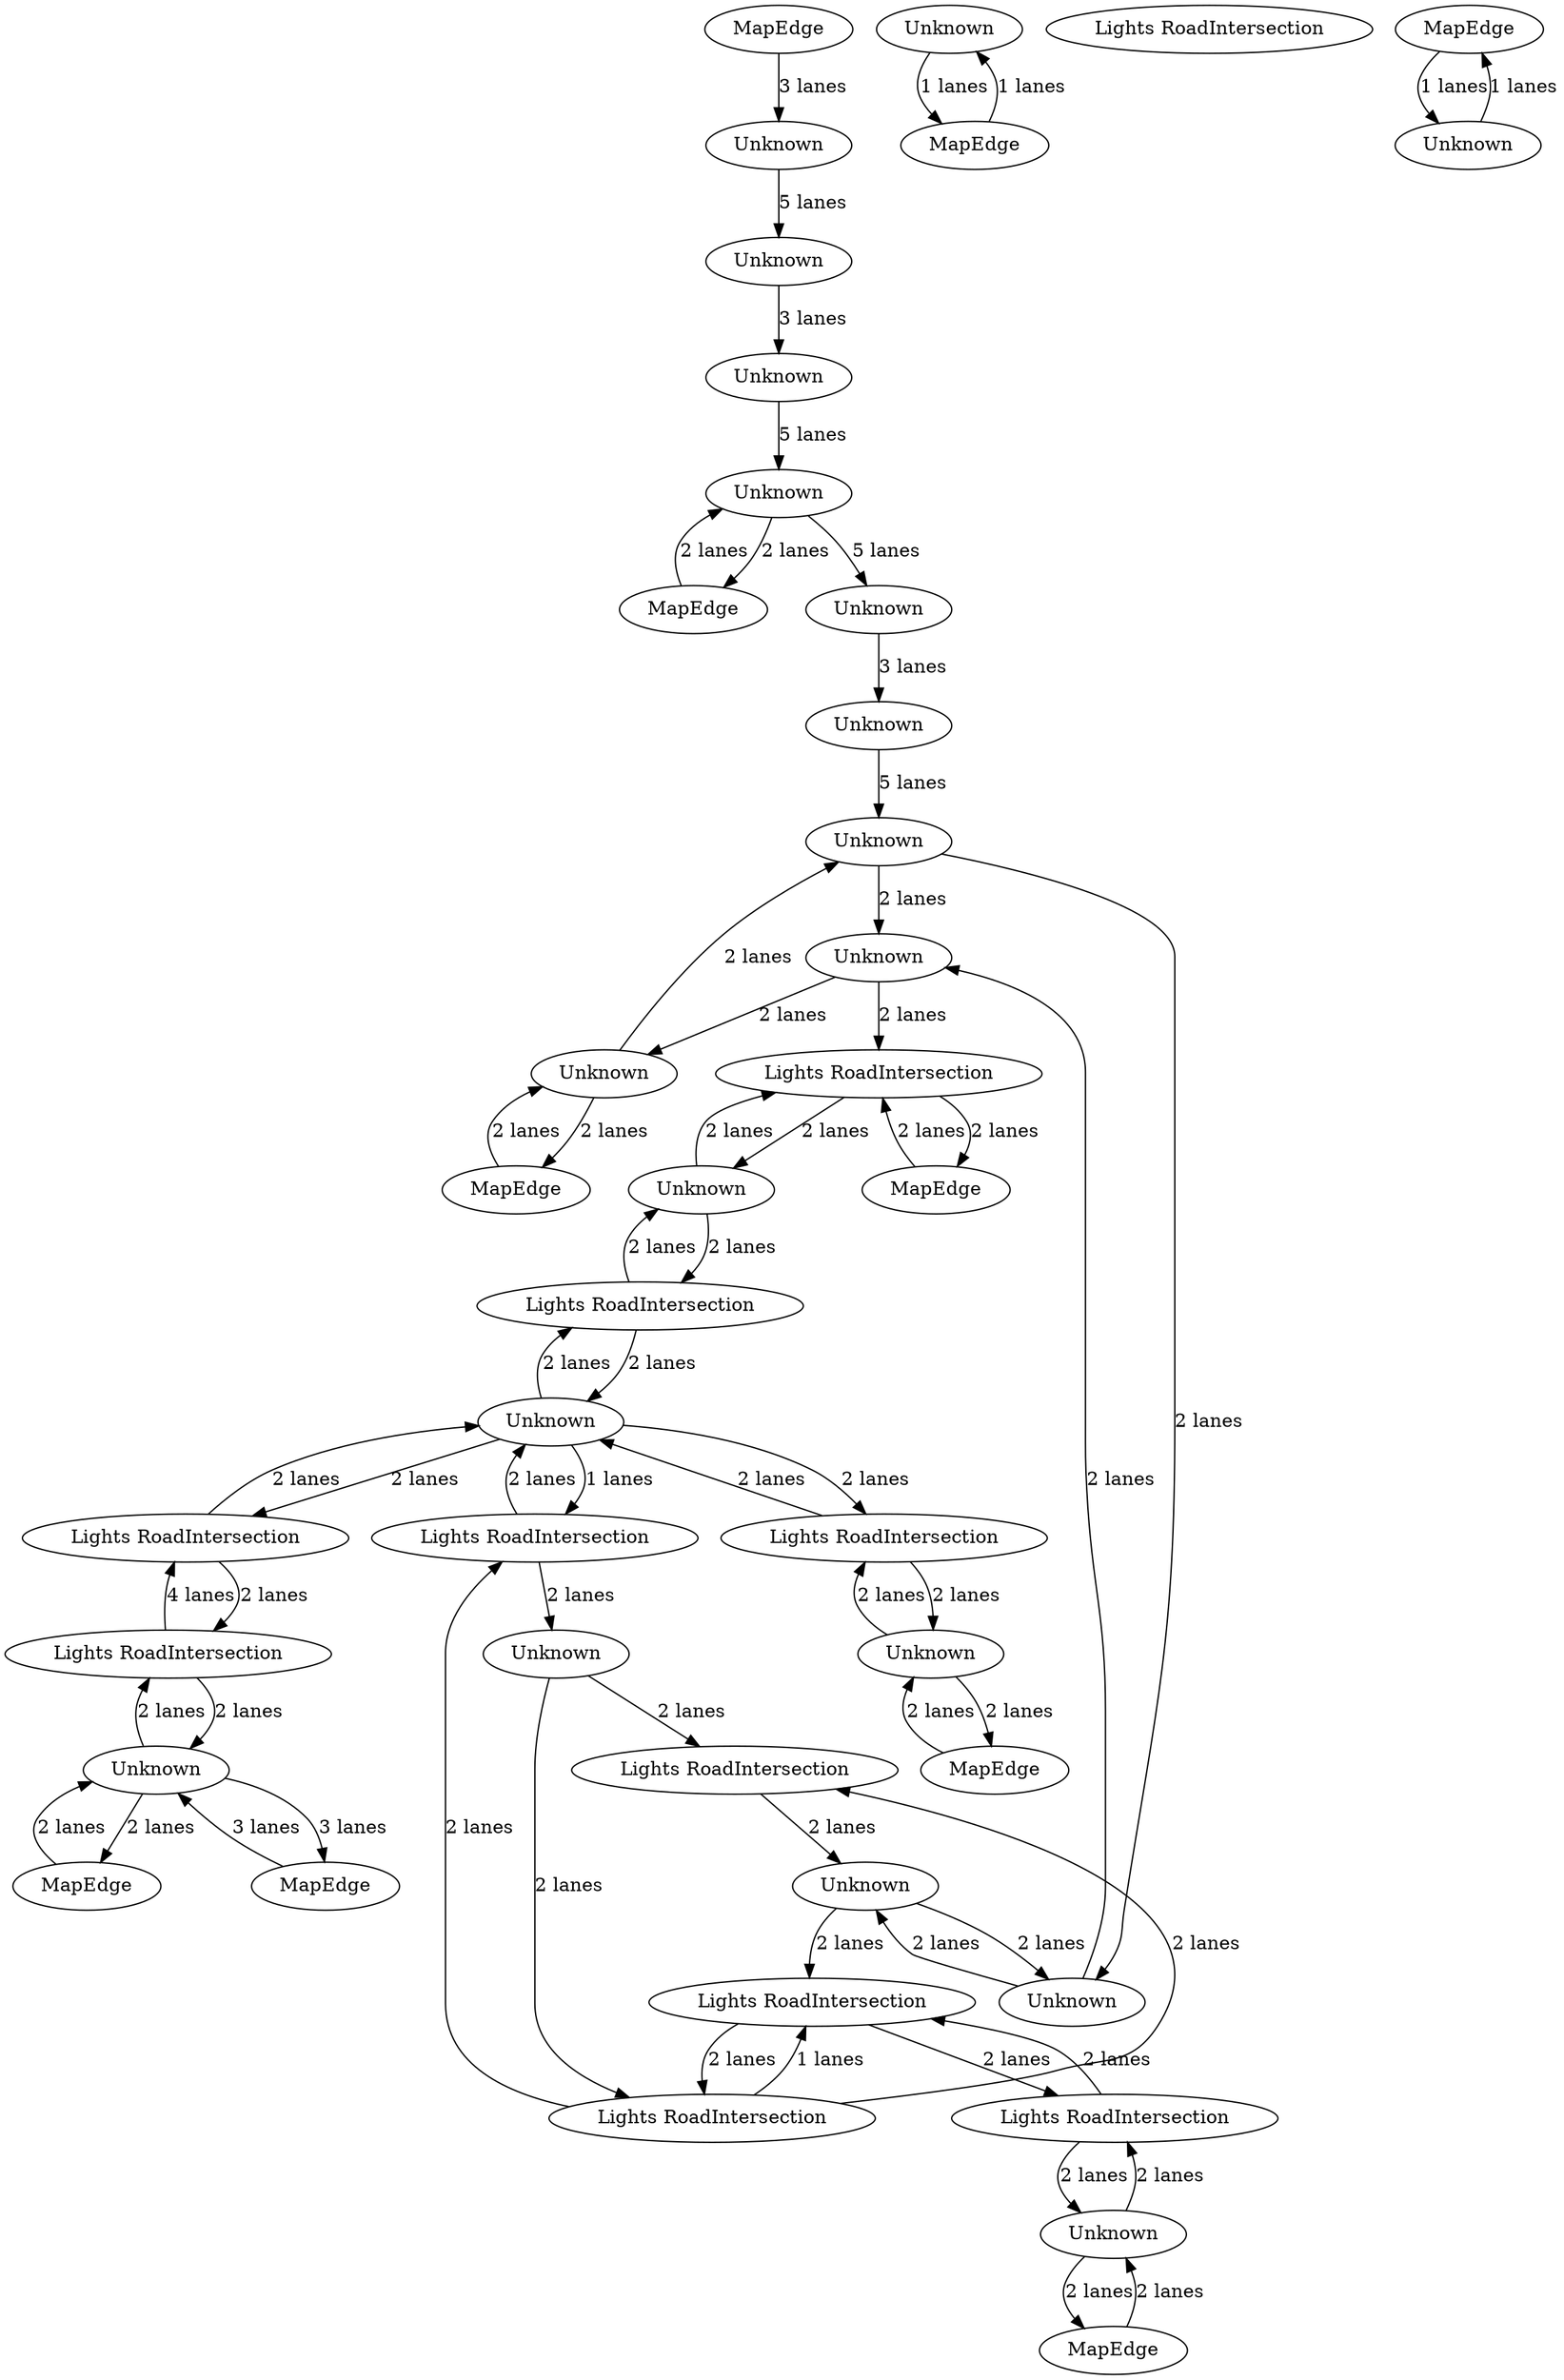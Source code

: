 digraph {
    0 [ label = "MapEdge" ]
    1 [ label = "MapEdge" ]
    2 [ label = "MapEdge" ]
    3 [ label = "MapEdge" ]
    4 [ label = "Unknown" ]
    5 [ label = "Unknown" ]
    6 [ label = "Unknown" ]
    7 [ label = "Unknown" ]
    8 [ label = "Unknown" ]
    9 [ label = "Unknown" ]
    10 [ label = "MapEdge" ]
    11 [ label = "MapEdge" ]
    12 [ label = "Lights RoadIntersection" ]
    13 [ label = "MapEdge" ]
    14 [ label = "Unknown" ]
    15 [ label = "MapEdge" ]
    16 [ label = "Unknown" ]
    17 [ label = "Lights RoadIntersection" ]
    18 [ label = "Unknown" ]
    19 [ label = "Lights RoadIntersection" ]
    20 [ label = "Unknown" ]
    21 [ label = "Lights RoadIntersection" ]
    22 [ label = "MapEdge" ]
    23 [ label = "Unknown" ]
    24 [ label = "Lights RoadIntersection" ]
    25 [ label = "Unknown" ]
    26 [ label = "Lights RoadIntersection" ]
    27 [ label = "Unknown" ]
    28 [ label = "Unknown" ]
    29 [ label = "Unknown" ]
    30 [ label = "Unknown" ]
    31 [ label = "Lights RoadIntersection" ]
    32 [ label = "Lights RoadIntersection" ]
    33 [ label = "Lights RoadIntersection" ]
    34 [ label = "Lights RoadIntersection" ]
    35 [ label = "Unknown" ]
    36 [ label = "Lights RoadIntersection" ]
    37 [ label = "MapEdge" ]
    38 [ label = "Unknown" ]
    39 [ label = "Unknown" ]
    15 -> 6 [ label = "1 lanes" ]
    6 -> 15 [ label = "1 lanes" ]
    10 -> 9 [ label = "2 lanes" ]
    9 -> 10 [ label = "2 lanes" ]
    3 -> 4 [ label = "2 lanes" ]
    4 -> 3 [ label = "2 lanes" ]
    9 -> 30 [ label = "5 lanes" ]
    2 -> 14 [ label = "2 lanes" ]
    14 -> 2 [ label = "2 lanes" ]
    20 -> 27 [ label = "2 lanes" ]
    27 -> 20 [ label = "2 lanes" ]
    35 -> 36 [ label = "1 lanes" ]
    36 -> 35 [ label = "2 lanes" ]
    4 -> 1 [ label = "3 lanes" ]
    1 -> 4 [ label = "3 lanes" ]
    17 -> 33 [ label = "4 lanes" ]
    33 -> 17 [ label = "2 lanes" ]
    5 -> 31 [ label = "2 lanes" ]
    31 -> 5 [ label = "2 lanes" ]
    7 -> 24 [ label = "2 lanes" ]
    24 -> 7 [ label = "2 lanes" ]
    8 -> 16 [ label = "2 lanes" ]
    16 -> 27 [ label = "2 lanes" ]
    14 -> 32 [ label = "2 lanes" ]
    32 -> 14 [ label = "2 lanes" ]
    19 -> 20 [ label = "2 lanes" ]
    18 -> 26 [ label = "2 lanes" ]
    18 -> 19 [ label = "2 lanes" ]
    35 -> 33 [ label = "2 lanes" ]
    33 -> 35 [ label = "2 lanes" ]
    13 -> 34 [ label = "2 lanes" ]
    34 -> 13 [ label = "2 lanes" ]
    34 -> 5 [ label = "2 lanes" ]
    5 -> 34 [ label = "2 lanes" ]
    7 -> 22 [ label = "2 lanes" ]
    22 -> 7 [ label = "2 lanes" ]
    16 -> 25 [ label = "2 lanes" ]
    26 -> 36 [ label = "2 lanes" ]
    26 -> 19 [ label = "2 lanes" ]
    0 -> 39 [ label = "3 lanes" ]
    25 -> 8 [ label = "2 lanes" ]
    27 -> 25 [ label = "2 lanes" ]
    23 -> 29 [ label = "3 lanes" ]
    25 -> 34 [ label = "2 lanes" ]
    30 -> 28 [ label = "3 lanes" ]
    29 -> 9 [ label = "5 lanes" ]
    8 -> 11 [ label = "2 lanes" ]
    11 -> 8 [ label = "2 lanes" ]
    21 -> 24 [ label = "2 lanes" ]
    24 -> 21 [ label = "2 lanes" ]
    28 -> 16 [ label = "5 lanes" ]
    20 -> 21 [ label = "2 lanes" ]
    17 -> 4 [ label = "2 lanes" ]
    4 -> 17 [ label = "2 lanes" ]
    31 -> 35 [ label = "2 lanes" ]
    35 -> 31 [ label = "2 lanes" ]
    36 -> 18 [ label = "2 lanes" ]
    26 -> 21 [ label = "1 lanes" ]
    21 -> 26 [ label = "2 lanes" ]
    32 -> 35 [ label = "2 lanes" ]
    35 -> 32 [ label = "2 lanes" ]
    37 -> 38 [ label = "1 lanes" ]
    38 -> 37 [ label = "1 lanes" ]
    39 -> 23 [ label = "5 lanes" ]
}
